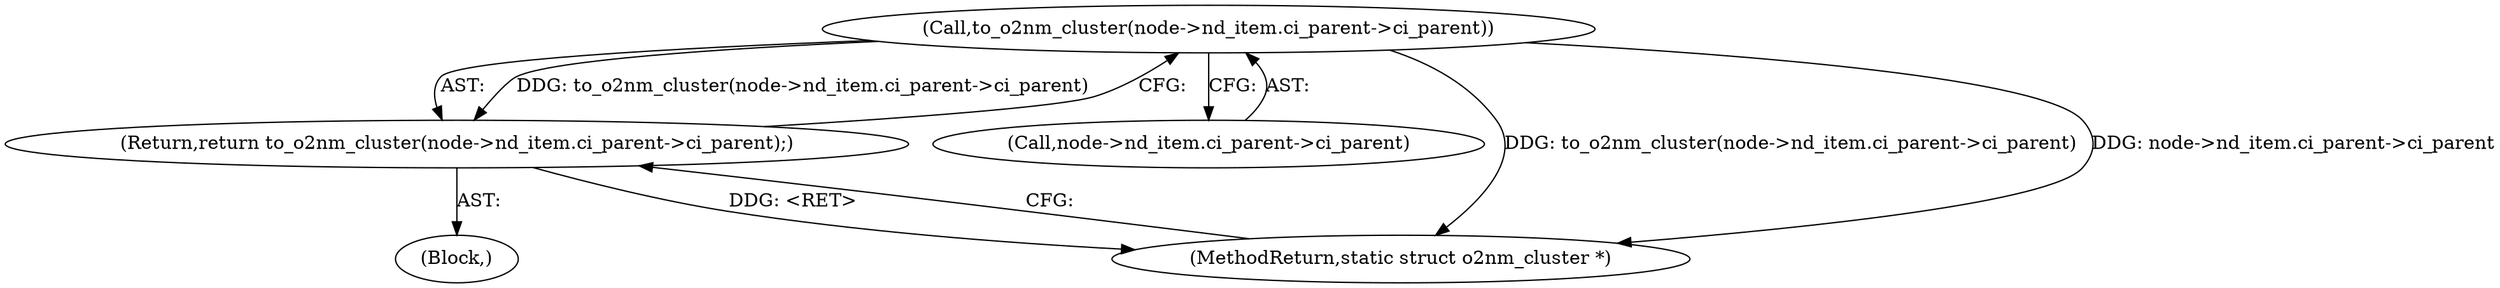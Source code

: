 digraph "1_linux_853bc26a7ea39e354b9f8889ae7ad1492ffa28d2_2@pointer" {
"1000105" [label="(Call,to_o2nm_cluster(node->nd_item.ci_parent->ci_parent))"];
"1000104" [label="(Return,return to_o2nm_cluster(node->nd_item.ci_parent->ci_parent);)"];
"1000106" [label="(Call,node->nd_item.ci_parent->ci_parent)"];
"1000105" [label="(Call,to_o2nm_cluster(node->nd_item.ci_parent->ci_parent))"];
"1000113" [label="(MethodReturn,static struct o2nm_cluster *)"];
"1000104" [label="(Return,return to_o2nm_cluster(node->nd_item.ci_parent->ci_parent);)"];
"1000103" [label="(Block,)"];
"1000105" -> "1000104"  [label="AST: "];
"1000105" -> "1000106"  [label="CFG: "];
"1000106" -> "1000105"  [label="AST: "];
"1000104" -> "1000105"  [label="CFG: "];
"1000105" -> "1000113"  [label="DDG: to_o2nm_cluster(node->nd_item.ci_parent->ci_parent)"];
"1000105" -> "1000113"  [label="DDG: node->nd_item.ci_parent->ci_parent"];
"1000105" -> "1000104"  [label="DDG: to_o2nm_cluster(node->nd_item.ci_parent->ci_parent)"];
"1000104" -> "1000103"  [label="AST: "];
"1000113" -> "1000104"  [label="CFG: "];
"1000104" -> "1000113"  [label="DDG: <RET>"];
}
